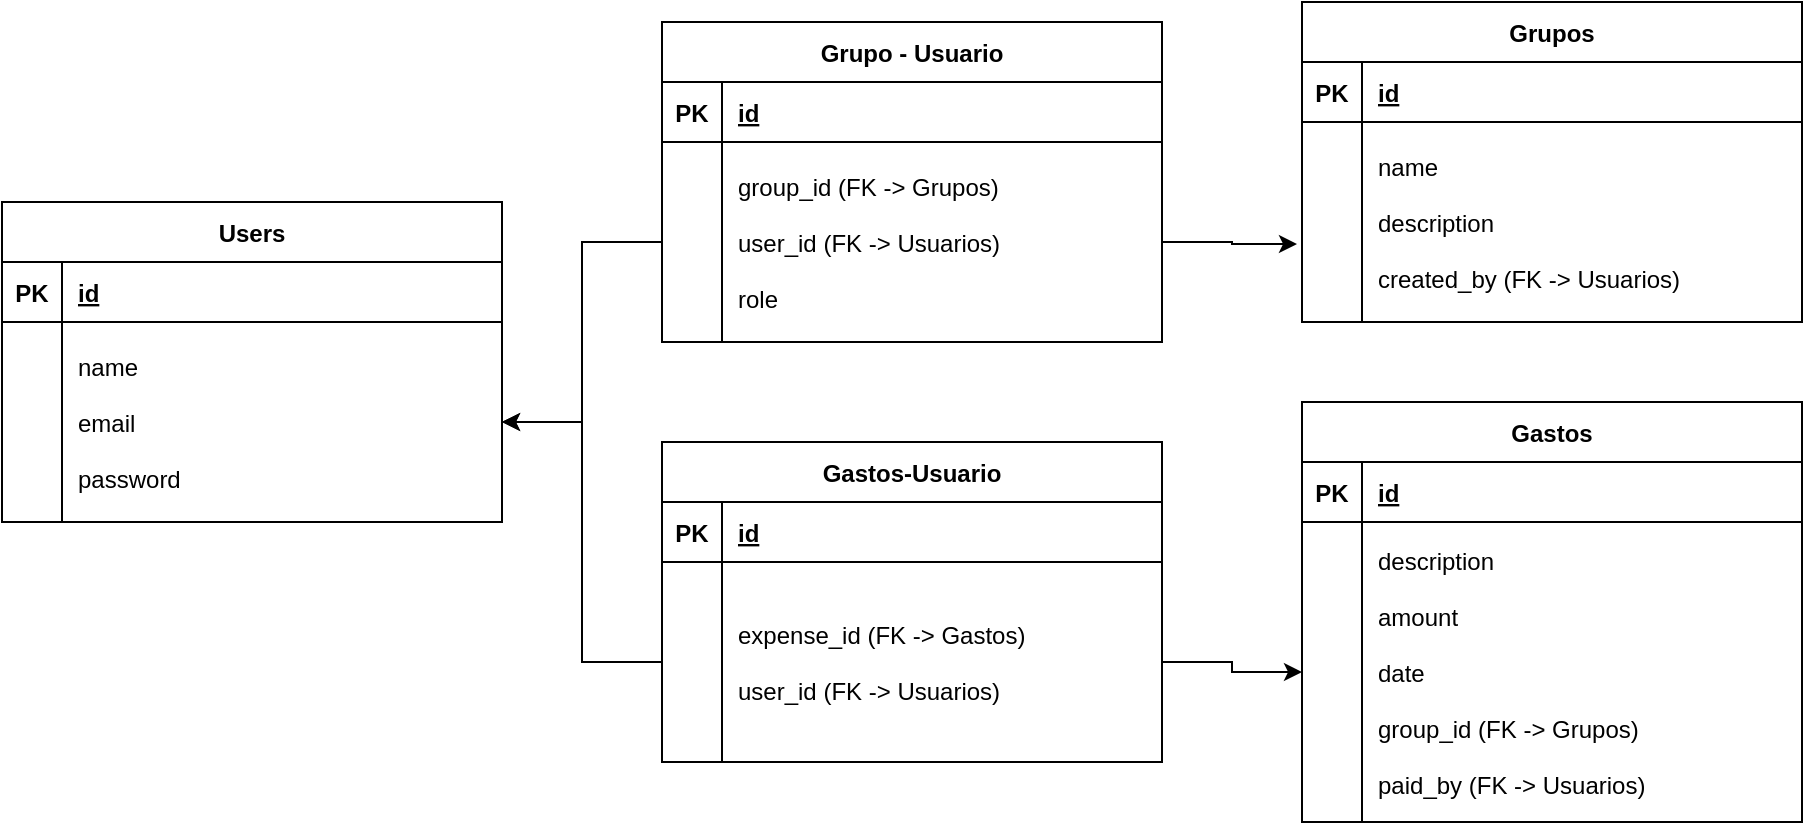 <mxfile version="26.1.1">
  <diagram id="R2lEEEUBdFMjLlhIrx00" name="Page-1">
    <mxGraphModel dx="1899" dy="1731" grid="1" gridSize="10" guides="1" tooltips="1" connect="1" arrows="1" fold="1" page="1" pageScale="1" pageWidth="850" pageHeight="1100" math="0" shadow="0" extFonts="Permanent Marker^https://fonts.googleapis.com/css?family=Permanent+Marker">
      <root>
        <mxCell id="0" />
        <mxCell id="1" parent="0" />
        <mxCell id="C-vyLk0tnHw3VtMMgP7b-23" value="Users" style="shape=table;startSize=30;container=1;collapsible=1;childLayout=tableLayout;fixedRows=1;rowLines=0;fontStyle=1;align=center;resizeLast=1;fontColor=default;" parent="1" vertex="1">
          <mxGeometry x="-50" y="340" width="250" height="160.0" as="geometry" />
        </mxCell>
        <mxCell id="C-vyLk0tnHw3VtMMgP7b-24" value="" style="shape=partialRectangle;collapsible=0;dropTarget=0;pointerEvents=0;fillColor=none;points=[[0,0.5],[1,0.5]];portConstraint=eastwest;top=0;left=0;right=0;bottom=1;" parent="C-vyLk0tnHw3VtMMgP7b-23" vertex="1">
          <mxGeometry y="30" width="250" height="30" as="geometry" />
        </mxCell>
        <mxCell id="C-vyLk0tnHw3VtMMgP7b-25" value="PK" style="shape=partialRectangle;overflow=hidden;connectable=0;fillColor=none;top=0;left=0;bottom=0;right=0;fontStyle=1;" parent="C-vyLk0tnHw3VtMMgP7b-24" vertex="1">
          <mxGeometry width="30" height="30" as="geometry">
            <mxRectangle width="30" height="30" as="alternateBounds" />
          </mxGeometry>
        </mxCell>
        <mxCell id="C-vyLk0tnHw3VtMMgP7b-26" value="id" style="shape=partialRectangle;overflow=hidden;connectable=0;fillColor=none;top=0;left=0;bottom=0;right=0;align=left;spacingLeft=6;fontStyle=5;" parent="C-vyLk0tnHw3VtMMgP7b-24" vertex="1">
          <mxGeometry x="30" width="220" height="30" as="geometry">
            <mxRectangle width="220" height="30" as="alternateBounds" />
          </mxGeometry>
        </mxCell>
        <mxCell id="C-vyLk0tnHw3VtMMgP7b-27" value="" style="shape=partialRectangle;collapsible=0;dropTarget=0;pointerEvents=0;fillColor=none;points=[[0,0.5],[1,0.5]];portConstraint=eastwest;top=0;left=0;right=0;bottom=0;" parent="C-vyLk0tnHw3VtMMgP7b-23" vertex="1">
          <mxGeometry y="60" width="250" height="100" as="geometry" />
        </mxCell>
        <mxCell id="C-vyLk0tnHw3VtMMgP7b-28" value="" style="shape=partialRectangle;overflow=hidden;connectable=0;fillColor=none;top=0;left=0;bottom=0;right=0;" parent="C-vyLk0tnHw3VtMMgP7b-27" vertex="1">
          <mxGeometry width="30" height="100" as="geometry">
            <mxRectangle width="30" height="100" as="alternateBounds" />
          </mxGeometry>
        </mxCell>
        <mxCell id="C-vyLk0tnHw3VtMMgP7b-29" value="name&#xa;&#xa;email&#xa;&#xa;password" style="shape=partialRectangle;overflow=hidden;connectable=0;fillColor=none;top=0;left=0;bottom=0;right=0;align=left;spacingLeft=6;" parent="C-vyLk0tnHw3VtMMgP7b-27" vertex="1">
          <mxGeometry x="30" width="220" height="100" as="geometry">
            <mxRectangle width="220" height="100" as="alternateBounds" />
          </mxGeometry>
        </mxCell>
        <mxCell id="coqe-qZtkZZyu5k7bspN-12" value="Grupos" style="shape=table;startSize=30;container=1;collapsible=1;childLayout=tableLayout;fixedRows=1;rowLines=0;fontStyle=1;align=center;resizeLast=1;fontColor=default;" vertex="1" parent="1">
          <mxGeometry x="600" y="240" width="250" height="160.0" as="geometry" />
        </mxCell>
        <mxCell id="coqe-qZtkZZyu5k7bspN-13" value="" style="shape=partialRectangle;collapsible=0;dropTarget=0;pointerEvents=0;fillColor=none;points=[[0,0.5],[1,0.5]];portConstraint=eastwest;top=0;left=0;right=0;bottom=1;" vertex="1" parent="coqe-qZtkZZyu5k7bspN-12">
          <mxGeometry y="30" width="250" height="30" as="geometry" />
        </mxCell>
        <mxCell id="coqe-qZtkZZyu5k7bspN-14" value="PK" style="shape=partialRectangle;overflow=hidden;connectable=0;fillColor=none;top=0;left=0;bottom=0;right=0;fontStyle=1;" vertex="1" parent="coqe-qZtkZZyu5k7bspN-13">
          <mxGeometry width="30" height="30" as="geometry">
            <mxRectangle width="30" height="30" as="alternateBounds" />
          </mxGeometry>
        </mxCell>
        <mxCell id="coqe-qZtkZZyu5k7bspN-15" value="id" style="shape=partialRectangle;overflow=hidden;connectable=0;fillColor=none;top=0;left=0;bottom=0;right=0;align=left;spacingLeft=6;fontStyle=5;" vertex="1" parent="coqe-qZtkZZyu5k7bspN-13">
          <mxGeometry x="30" width="220" height="30" as="geometry">
            <mxRectangle width="220" height="30" as="alternateBounds" />
          </mxGeometry>
        </mxCell>
        <mxCell id="coqe-qZtkZZyu5k7bspN-16" value="" style="shape=partialRectangle;collapsible=0;dropTarget=0;pointerEvents=0;fillColor=none;points=[[0,0.5],[1,0.5]];portConstraint=eastwest;top=0;left=0;right=0;bottom=0;" vertex="1" parent="coqe-qZtkZZyu5k7bspN-12">
          <mxGeometry y="60" width="250" height="100" as="geometry" />
        </mxCell>
        <mxCell id="coqe-qZtkZZyu5k7bspN-17" value="" style="shape=partialRectangle;overflow=hidden;connectable=0;fillColor=none;top=0;left=0;bottom=0;right=0;" vertex="1" parent="coqe-qZtkZZyu5k7bspN-16">
          <mxGeometry width="30" height="100" as="geometry">
            <mxRectangle width="30" height="100" as="alternateBounds" />
          </mxGeometry>
        </mxCell>
        <mxCell id="coqe-qZtkZZyu5k7bspN-18" value="name&#xa;&#xa;description&#xa;&#xa;created_by (FK -&gt; Usuarios)" style="shape=partialRectangle;overflow=hidden;connectable=0;fillColor=none;top=0;left=0;bottom=0;right=0;align=left;spacingLeft=6;" vertex="1" parent="coqe-qZtkZZyu5k7bspN-16">
          <mxGeometry x="30" width="220" height="100" as="geometry">
            <mxRectangle width="220" height="100" as="alternateBounds" />
          </mxGeometry>
        </mxCell>
        <mxCell id="coqe-qZtkZZyu5k7bspN-21" value="Gastos" style="shape=table;startSize=30;container=1;collapsible=1;childLayout=tableLayout;fixedRows=1;rowLines=0;fontStyle=1;align=center;resizeLast=1;fontColor=default;" vertex="1" parent="1">
          <mxGeometry x="600" y="440" width="250" height="210.0" as="geometry" />
        </mxCell>
        <mxCell id="coqe-qZtkZZyu5k7bspN-22" value="" style="shape=partialRectangle;collapsible=0;dropTarget=0;pointerEvents=0;fillColor=none;points=[[0,0.5],[1,0.5]];portConstraint=eastwest;top=0;left=0;right=0;bottom=1;" vertex="1" parent="coqe-qZtkZZyu5k7bspN-21">
          <mxGeometry y="30" width="250" height="30" as="geometry" />
        </mxCell>
        <mxCell id="coqe-qZtkZZyu5k7bspN-23" value="PK" style="shape=partialRectangle;overflow=hidden;connectable=0;fillColor=none;top=0;left=0;bottom=0;right=0;fontStyle=1;" vertex="1" parent="coqe-qZtkZZyu5k7bspN-22">
          <mxGeometry width="30" height="30" as="geometry">
            <mxRectangle width="30" height="30" as="alternateBounds" />
          </mxGeometry>
        </mxCell>
        <mxCell id="coqe-qZtkZZyu5k7bspN-24" value="id" style="shape=partialRectangle;overflow=hidden;connectable=0;fillColor=none;top=0;left=0;bottom=0;right=0;align=left;spacingLeft=6;fontStyle=5;" vertex="1" parent="coqe-qZtkZZyu5k7bspN-22">
          <mxGeometry x="30" width="220" height="30" as="geometry">
            <mxRectangle width="220" height="30" as="alternateBounds" />
          </mxGeometry>
        </mxCell>
        <mxCell id="coqe-qZtkZZyu5k7bspN-25" value="" style="shape=partialRectangle;collapsible=0;dropTarget=0;pointerEvents=0;fillColor=none;points=[[0,0.5],[1,0.5]];portConstraint=eastwest;top=0;left=0;right=0;bottom=0;" vertex="1" parent="coqe-qZtkZZyu5k7bspN-21">
          <mxGeometry y="60" width="250" height="150" as="geometry" />
        </mxCell>
        <mxCell id="coqe-qZtkZZyu5k7bspN-26" value="" style="shape=partialRectangle;overflow=hidden;connectable=0;fillColor=none;top=0;left=0;bottom=0;right=0;" vertex="1" parent="coqe-qZtkZZyu5k7bspN-25">
          <mxGeometry width="30" height="150" as="geometry">
            <mxRectangle width="30" height="150" as="alternateBounds" />
          </mxGeometry>
        </mxCell>
        <mxCell id="coqe-qZtkZZyu5k7bspN-27" value="description&#xa;&#xa;amount&#xa;&#xa;date&#xa;&#xa;group_id (FK -&gt; Grupos)&#xa;&#xa;paid_by (FK -&gt; Usuarios)" style="shape=partialRectangle;overflow=hidden;connectable=0;fillColor=none;top=0;left=0;bottom=0;right=0;align=left;spacingLeft=6;" vertex="1" parent="coqe-qZtkZZyu5k7bspN-25">
          <mxGeometry x="30" width="220" height="150" as="geometry">
            <mxRectangle width="220" height="150" as="alternateBounds" />
          </mxGeometry>
        </mxCell>
        <mxCell id="coqe-qZtkZZyu5k7bspN-28" value="Grupo - Usuario" style="shape=table;startSize=30;container=1;collapsible=1;childLayout=tableLayout;fixedRows=1;rowLines=0;fontStyle=1;align=center;resizeLast=1;fontColor=default;" vertex="1" parent="1">
          <mxGeometry x="280" y="250" width="250" height="160.0" as="geometry" />
        </mxCell>
        <mxCell id="coqe-qZtkZZyu5k7bspN-29" value="" style="shape=partialRectangle;collapsible=0;dropTarget=0;pointerEvents=0;fillColor=none;points=[[0,0.5],[1,0.5]];portConstraint=eastwest;top=0;left=0;right=0;bottom=1;" vertex="1" parent="coqe-qZtkZZyu5k7bspN-28">
          <mxGeometry y="30" width="250" height="30" as="geometry" />
        </mxCell>
        <mxCell id="coqe-qZtkZZyu5k7bspN-30" value="PK" style="shape=partialRectangle;overflow=hidden;connectable=0;fillColor=none;top=0;left=0;bottom=0;right=0;fontStyle=1;" vertex="1" parent="coqe-qZtkZZyu5k7bspN-29">
          <mxGeometry width="30" height="30" as="geometry">
            <mxRectangle width="30" height="30" as="alternateBounds" />
          </mxGeometry>
        </mxCell>
        <mxCell id="coqe-qZtkZZyu5k7bspN-31" value="id" style="shape=partialRectangle;overflow=hidden;connectable=0;fillColor=none;top=0;left=0;bottom=0;right=0;align=left;spacingLeft=6;fontStyle=5;" vertex="1" parent="coqe-qZtkZZyu5k7bspN-29">
          <mxGeometry x="30" width="220" height="30" as="geometry">
            <mxRectangle width="220" height="30" as="alternateBounds" />
          </mxGeometry>
        </mxCell>
        <mxCell id="coqe-qZtkZZyu5k7bspN-32" value="" style="shape=partialRectangle;collapsible=0;dropTarget=0;pointerEvents=0;fillColor=none;points=[[0,0.5],[1,0.5]];portConstraint=eastwest;top=0;left=0;right=0;bottom=0;" vertex="1" parent="coqe-qZtkZZyu5k7bspN-28">
          <mxGeometry y="60" width="250" height="100" as="geometry" />
        </mxCell>
        <mxCell id="coqe-qZtkZZyu5k7bspN-33" value="" style="shape=partialRectangle;overflow=hidden;connectable=0;fillColor=none;top=0;left=0;bottom=0;right=0;" vertex="1" parent="coqe-qZtkZZyu5k7bspN-32">
          <mxGeometry width="30" height="100" as="geometry">
            <mxRectangle width="30" height="100" as="alternateBounds" />
          </mxGeometry>
        </mxCell>
        <mxCell id="coqe-qZtkZZyu5k7bspN-34" value="group_id (FK -&gt; Grupos)&#xa;&#xa;user_id (FK -&gt; Usuarios)&#xa;&#xa;role" style="shape=partialRectangle;overflow=hidden;connectable=0;fillColor=none;top=0;left=0;bottom=0;right=0;align=left;spacingLeft=6;" vertex="1" parent="coqe-qZtkZZyu5k7bspN-32">
          <mxGeometry x="30" width="220" height="100" as="geometry">
            <mxRectangle width="220" height="100" as="alternateBounds" />
          </mxGeometry>
        </mxCell>
        <mxCell id="coqe-qZtkZZyu5k7bspN-35" value="Gastos-Usuario" style="shape=table;startSize=30;container=1;collapsible=1;childLayout=tableLayout;fixedRows=1;rowLines=0;fontStyle=1;align=center;resizeLast=1;fontColor=default;" vertex="1" parent="1">
          <mxGeometry x="280" y="460" width="250" height="160.0" as="geometry" />
        </mxCell>
        <mxCell id="coqe-qZtkZZyu5k7bspN-36" value="" style="shape=partialRectangle;collapsible=0;dropTarget=0;pointerEvents=0;fillColor=none;points=[[0,0.5],[1,0.5]];portConstraint=eastwest;top=0;left=0;right=0;bottom=1;" vertex="1" parent="coqe-qZtkZZyu5k7bspN-35">
          <mxGeometry y="30" width="250" height="30" as="geometry" />
        </mxCell>
        <mxCell id="coqe-qZtkZZyu5k7bspN-37" value="PK" style="shape=partialRectangle;overflow=hidden;connectable=0;fillColor=none;top=0;left=0;bottom=0;right=0;fontStyle=1;" vertex="1" parent="coqe-qZtkZZyu5k7bspN-36">
          <mxGeometry width="30" height="30" as="geometry">
            <mxRectangle width="30" height="30" as="alternateBounds" />
          </mxGeometry>
        </mxCell>
        <mxCell id="coqe-qZtkZZyu5k7bspN-38" value="id" style="shape=partialRectangle;overflow=hidden;connectable=0;fillColor=none;top=0;left=0;bottom=0;right=0;align=left;spacingLeft=6;fontStyle=5;" vertex="1" parent="coqe-qZtkZZyu5k7bspN-36">
          <mxGeometry x="30" width="220" height="30" as="geometry">
            <mxRectangle width="220" height="30" as="alternateBounds" />
          </mxGeometry>
        </mxCell>
        <mxCell id="coqe-qZtkZZyu5k7bspN-39" value="" style="shape=partialRectangle;collapsible=0;dropTarget=0;pointerEvents=0;fillColor=none;points=[[0,0.5],[1,0.5]];portConstraint=eastwest;top=0;left=0;right=0;bottom=0;" vertex="1" parent="coqe-qZtkZZyu5k7bspN-35">
          <mxGeometry y="60" width="250" height="100" as="geometry" />
        </mxCell>
        <mxCell id="coqe-qZtkZZyu5k7bspN-40" value="" style="shape=partialRectangle;overflow=hidden;connectable=0;fillColor=none;top=0;left=0;bottom=0;right=0;" vertex="1" parent="coqe-qZtkZZyu5k7bspN-39">
          <mxGeometry width="30" height="100" as="geometry">
            <mxRectangle width="30" height="100" as="alternateBounds" />
          </mxGeometry>
        </mxCell>
        <mxCell id="coqe-qZtkZZyu5k7bspN-41" value="expense_id (FK -&gt; Gastos)&#xa;&#xa;user_id (FK -&gt; Usuarios)" style="shape=partialRectangle;overflow=hidden;connectable=0;fillColor=none;top=0;left=0;bottom=0;right=0;align=left;spacingLeft=6;" vertex="1" parent="coqe-qZtkZZyu5k7bspN-39">
          <mxGeometry x="30" width="220" height="100" as="geometry">
            <mxRectangle width="220" height="100" as="alternateBounds" />
          </mxGeometry>
        </mxCell>
        <mxCell id="coqe-qZtkZZyu5k7bspN-48" style="edgeStyle=orthogonalEdgeStyle;rounded=0;orthogonalLoop=1;jettySize=auto;html=1;entryX=1;entryY=0.5;entryDx=0;entryDy=0;" edge="1" parent="1" source="coqe-qZtkZZyu5k7bspN-39" target="C-vyLk0tnHw3VtMMgP7b-27">
          <mxGeometry relative="1" as="geometry" />
        </mxCell>
        <mxCell id="coqe-qZtkZZyu5k7bspN-49" style="edgeStyle=orthogonalEdgeStyle;rounded=0;orthogonalLoop=1;jettySize=auto;html=1;" edge="1" parent="1" source="coqe-qZtkZZyu5k7bspN-32" target="C-vyLk0tnHw3VtMMgP7b-27">
          <mxGeometry relative="1" as="geometry" />
        </mxCell>
        <mxCell id="coqe-qZtkZZyu5k7bspN-50" style="edgeStyle=orthogonalEdgeStyle;rounded=0;orthogonalLoop=1;jettySize=auto;html=1;entryX=-0.01;entryY=0.61;entryDx=0;entryDy=0;entryPerimeter=0;" edge="1" parent="1" source="coqe-qZtkZZyu5k7bspN-32" target="coqe-qZtkZZyu5k7bspN-16">
          <mxGeometry relative="1" as="geometry" />
        </mxCell>
        <mxCell id="coqe-qZtkZZyu5k7bspN-51" style="edgeStyle=orthogonalEdgeStyle;rounded=0;orthogonalLoop=1;jettySize=auto;html=1;entryX=0;entryY=0.5;entryDx=0;entryDy=0;" edge="1" parent="1" source="coqe-qZtkZZyu5k7bspN-39" target="coqe-qZtkZZyu5k7bspN-25">
          <mxGeometry relative="1" as="geometry" />
        </mxCell>
      </root>
    </mxGraphModel>
  </diagram>
</mxfile>
